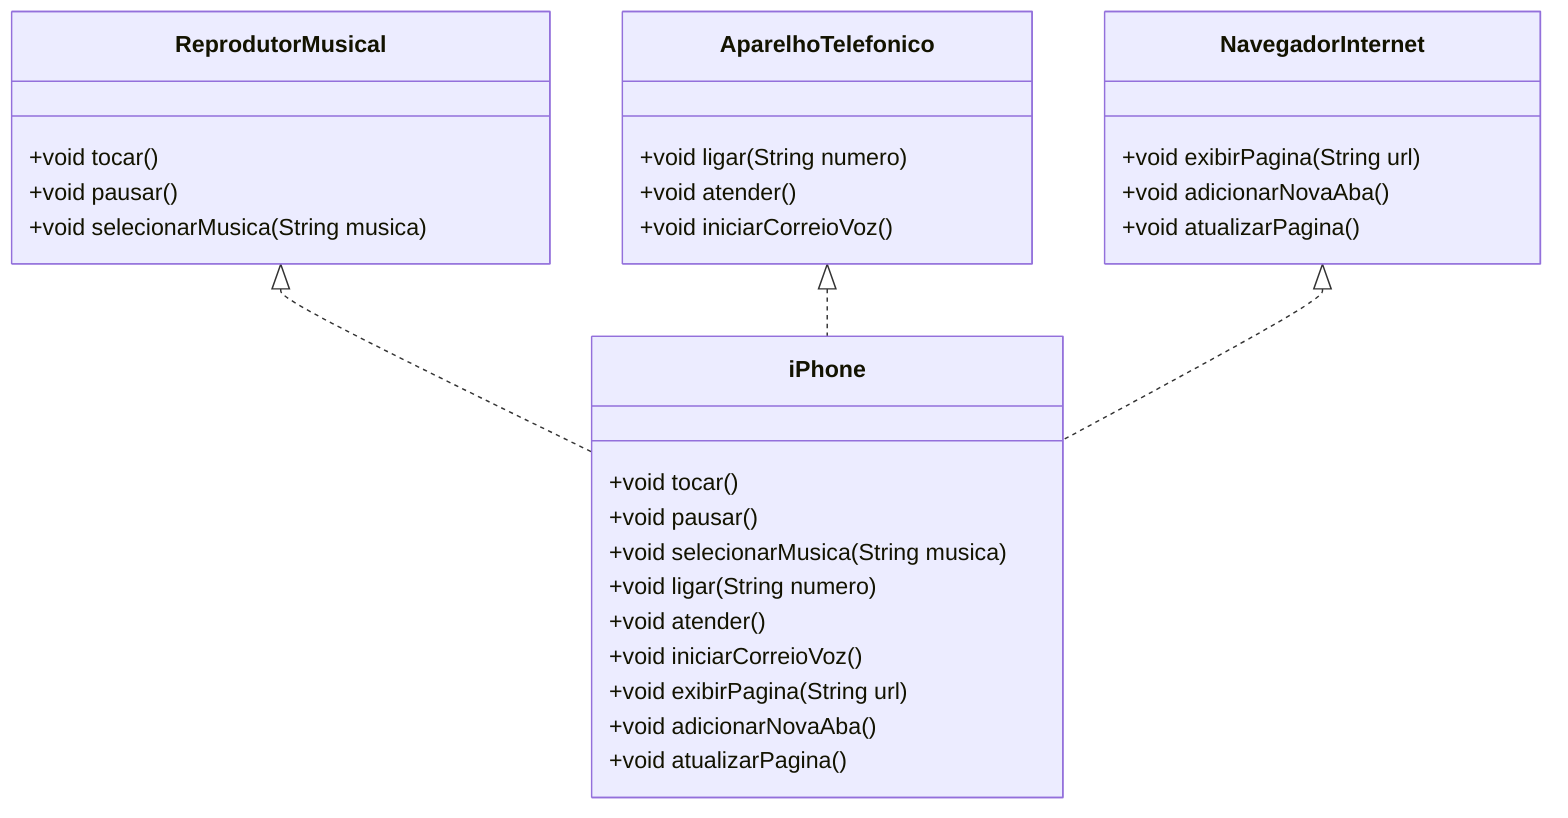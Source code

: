 classDiagram
    direction TB

    class ReprodutorMusical {
        +void tocar()
        +void pausar()
        +void selecionarMusica(String musica)
    }

    class AparelhoTelefonico {
        +void ligar(String numero)
        +void atender()
        +void iniciarCorreioVoz()
    }

    class NavegadorInternet {
        +void exibirPagina(String url)
        +void adicionarNovaAba()
        +void atualizarPagina()
    }

    class iPhone {
        +void tocar()
        +void pausar()
        +void selecionarMusica(String musica)
        +void ligar(String numero)
        +void atender()
        +void iniciarCorreioVoz()
        +void exibirPagina(String url)
        +void adicionarNovaAba()
        +void atualizarPagina()
    }

    ReprodutorMusical <|.. iPhone
    AparelhoTelefonico <|.. iPhone
    NavegadorInternet <|.. iPhone